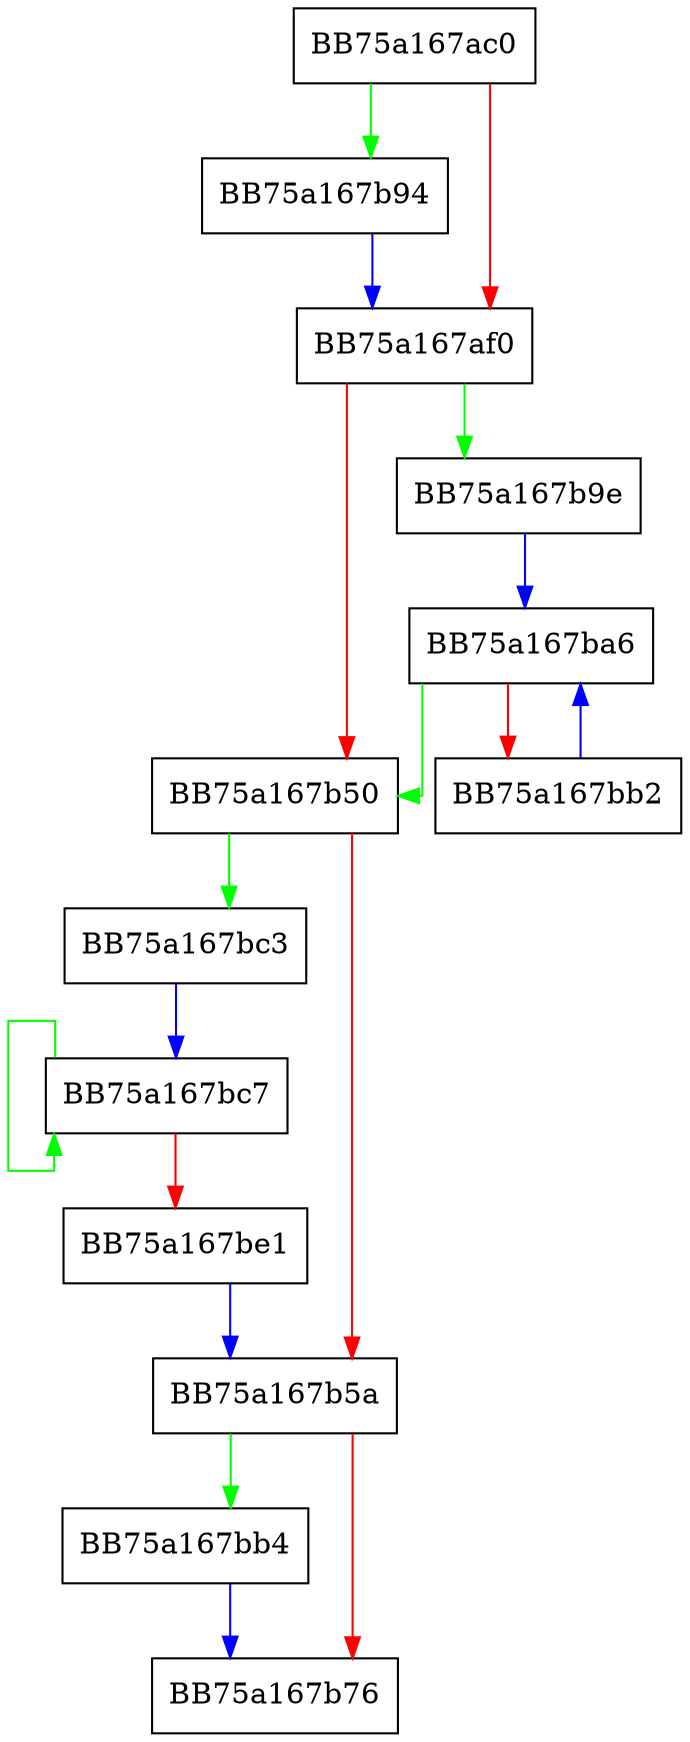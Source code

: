 digraph f_cached_parser {
  node [shape="box"];
  graph [splines=ortho];
  BB75a167ac0 -> BB75a167b94 [color="green"];
  BB75a167ac0 -> BB75a167af0 [color="red"];
  BB75a167af0 -> BB75a167b9e [color="green"];
  BB75a167af0 -> BB75a167b50 [color="red"];
  BB75a167b50 -> BB75a167bc3 [color="green"];
  BB75a167b50 -> BB75a167b5a [color="red"];
  BB75a167b5a -> BB75a167bb4 [color="green"];
  BB75a167b5a -> BB75a167b76 [color="red"];
  BB75a167b94 -> BB75a167af0 [color="blue"];
  BB75a167b9e -> BB75a167ba6 [color="blue"];
  BB75a167ba6 -> BB75a167b50 [color="green"];
  BB75a167ba6 -> BB75a167bb2 [color="red"];
  BB75a167bb2 -> BB75a167ba6 [color="blue"];
  BB75a167bb4 -> BB75a167b76 [color="blue"];
  BB75a167bc3 -> BB75a167bc7 [color="blue"];
  BB75a167bc7 -> BB75a167bc7 [color="green"];
  BB75a167bc7 -> BB75a167be1 [color="red"];
  BB75a167be1 -> BB75a167b5a [color="blue"];
}